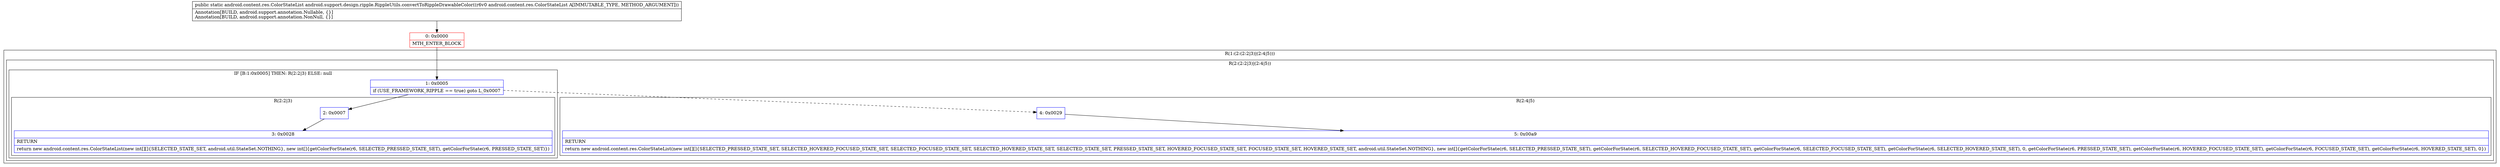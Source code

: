 digraph "CFG forandroid.support.design.ripple.RippleUtils.convertToRippleDrawableColor(Landroid\/content\/res\/ColorStateList;)Landroid\/content\/res\/ColorStateList;" {
subgraph cluster_Region_140915148 {
label = "R(1:(2:(2:2|3)|(2:4|5)))";
node [shape=record,color=blue];
subgraph cluster_Region_570596970 {
label = "R(2:(2:2|3)|(2:4|5))";
node [shape=record,color=blue];
subgraph cluster_IfRegion_383622287 {
label = "IF [B:1:0x0005] THEN: R(2:2|3) ELSE: null";
node [shape=record,color=blue];
Node_1 [shape=record,label="{1\:\ 0x0005|if (USE_FRAMEWORK_RIPPLE == true) goto L_0x0007\l}"];
subgraph cluster_Region_211606836 {
label = "R(2:2|3)";
node [shape=record,color=blue];
Node_2 [shape=record,label="{2\:\ 0x0007}"];
Node_3 [shape=record,label="{3\:\ 0x0028|RETURN\l|return new android.content.res.ColorStateList(new int[][]\{SELECTED_STATE_SET, android.util.StateSet.NOTHING\}, new int[]\{getColorForState(r6, SELECTED_PRESSED_STATE_SET), getColorForState(r6, PRESSED_STATE_SET)\})\l}"];
}
}
subgraph cluster_Region_902653242 {
label = "R(2:4|5)";
node [shape=record,color=blue];
Node_4 [shape=record,label="{4\:\ 0x0029}"];
Node_5 [shape=record,label="{5\:\ 0x00a9|RETURN\l|return new android.content.res.ColorStateList(new int[][]\{SELECTED_PRESSED_STATE_SET, SELECTED_HOVERED_FOCUSED_STATE_SET, SELECTED_FOCUSED_STATE_SET, SELECTED_HOVERED_STATE_SET, SELECTED_STATE_SET, PRESSED_STATE_SET, HOVERED_FOCUSED_STATE_SET, FOCUSED_STATE_SET, HOVERED_STATE_SET, android.util.StateSet.NOTHING\}, new int[]\{getColorForState(r6, SELECTED_PRESSED_STATE_SET), getColorForState(r6, SELECTED_HOVERED_FOCUSED_STATE_SET), getColorForState(r6, SELECTED_FOCUSED_STATE_SET), getColorForState(r6, SELECTED_HOVERED_STATE_SET), 0, getColorForState(r6, PRESSED_STATE_SET), getColorForState(r6, HOVERED_FOCUSED_STATE_SET), getColorForState(r6, FOCUSED_STATE_SET), getColorForState(r6, HOVERED_STATE_SET), 0\})\l}"];
}
}
}
Node_0 [shape=record,color=red,label="{0\:\ 0x0000|MTH_ENTER_BLOCK\l}"];
MethodNode[shape=record,label="{public static android.content.res.ColorStateList android.support.design.ripple.RippleUtils.convertToRippleDrawableColor((r6v0 android.content.res.ColorStateList A[IMMUTABLE_TYPE, METHOD_ARGUMENT]))  | Annotation[BUILD, android.support.annotation.Nullable, \{\}]\lAnnotation[BUILD, android.support.annotation.NonNull, \{\}]\l}"];
MethodNode -> Node_0;
Node_1 -> Node_2;
Node_1 -> Node_4[style=dashed];
Node_2 -> Node_3;
Node_4 -> Node_5;
Node_0 -> Node_1;
}


